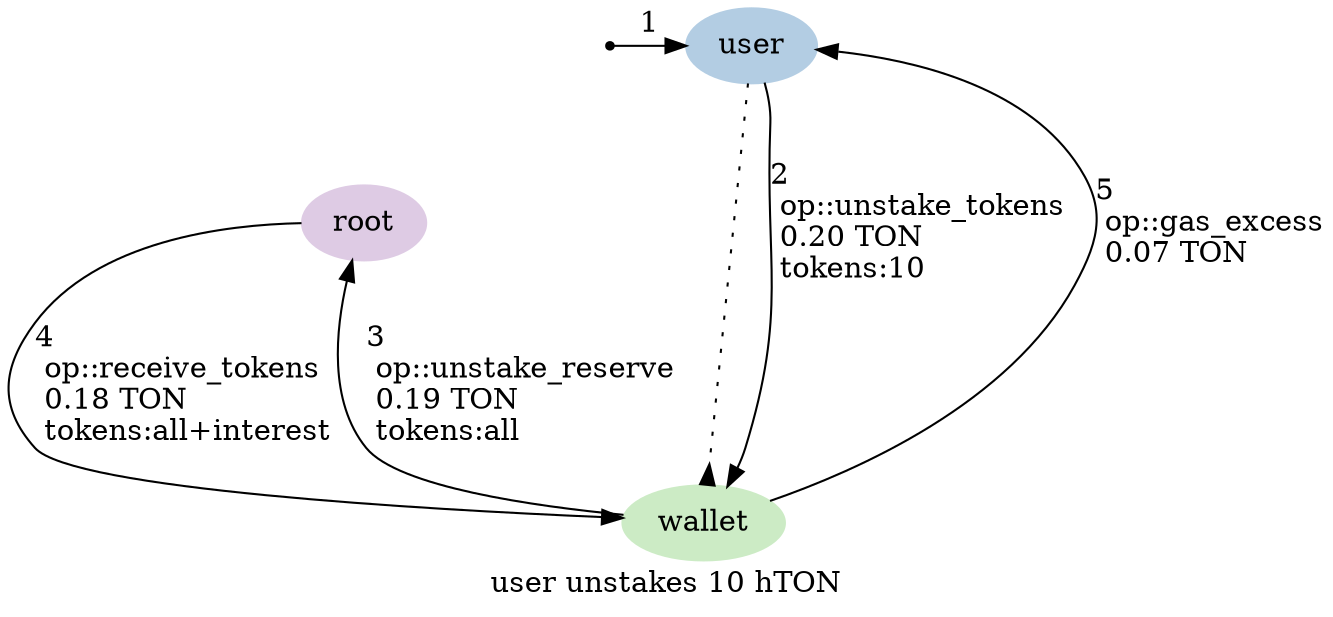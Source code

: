 digraph {
    label="user unstakes 10 hTON"
    node [ colorscheme=pastel19 style=filled ]

    /* Entities */
    external [ shape=point ]
    user [ color=2 ]
    root [ color=4 ]
    wallet [ color=3 ]

    /* Relationships */
    user -> wallet [ arrowhead=inv style=dotted ]
    user -> root [ style=invis] // just to put root on a lower level
    external -> user [ label="1" ]
    user -> wallet [ label="2\l op::unstake_tokens\l 0.20 TON\l tokens:10\l" ]
    wallet -> root [ label="3\l op::unstake_reserve\l 0.19 TON\l tokens:all\l" ]
    root -> wallet [ label="4\l op::receive_tokens\l 0.18 TON\l tokens:all+interest\l" ]
    wallet -> user [ label="5\l op::gas_excess\l 0.07 TON\l" ]

    /* Ranks */
    { rank=min external user }
    { rank=max wallet }
}
